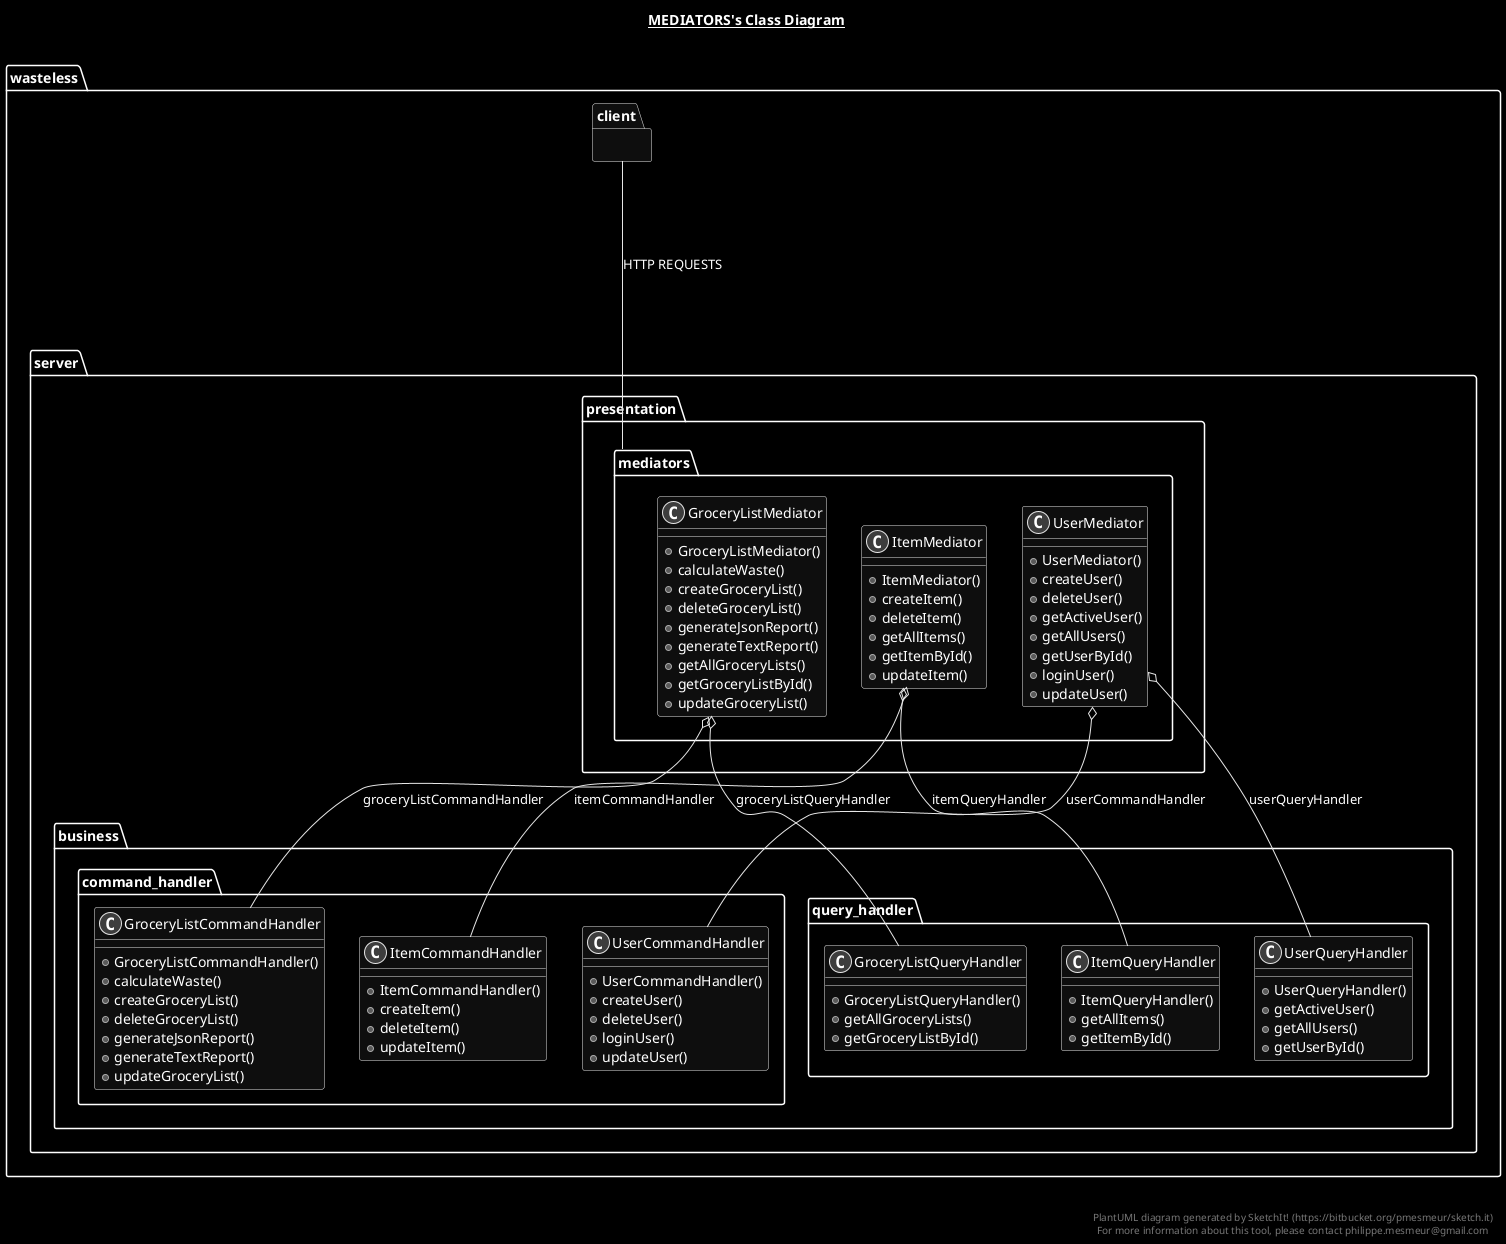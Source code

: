 @startuml

skinparam monochrome reverse


title __MEDIATORS's Class Diagram__\n


namespace wasteless.client {

}
  namespace wasteless.server {
    namespace presentation {
      namespace mediators {
        class wasteless.server.presentation.mediators.GroceryListMediator {
            + GroceryListMediator()
            + calculateWaste()
            + createGroceryList()
            + deleteGroceryList()
            + generateJsonReport()
            + generateTextReport()
            + getAllGroceryLists()
            + getGroceryListById()
            + updateGroceryList()
        }

        class wasteless.server.presentation.mediators.ItemMediator {
                    + ItemMediator()
                    + createItem()
                    + deleteItem()
                    + getAllItems()
                    + getItemById()
                    + updateItem()
        }
         class wasteless.server.presentation.mediators.UserMediator {
                     + UserMediator()
                     + createUser()
                     + deleteUser()
                     + getActiveUser()
                     + getAllUsers()
                     + getUserById()
                     + loginUser()
                     + updateUser()
         }
      }

    }
    namespace business{
      namespace command_handler {
              class wasteless.server.business.command_handler.GroceryListCommandHandler {
                  + GroceryListCommandHandler()
                  + calculateWaste()
                  + createGroceryList()
                  + deleteGroceryList()
                  + generateJsonReport()
                  + generateTextReport()
                  + updateGroceryList()
              }

              class wasteless.server.business.command_handler.ItemCommandHandler {
                          + ItemCommandHandler()
                          + createItem()
                          + deleteItem()
                          + updateItem()
                      }

               class wasteless.server.business.command_handler.UserCommandHandler {
                          + UserCommandHandler()
                          + createUser()
                          + deleteUser()
                          + loginUser()
                          + updateUser()
                      }
      }

      namespace query_handler {
              class wasteless.server.business.query_handler.GroceryListQueryHandler {
                  + GroceryListQueryHandler()
                  + getAllGroceryLists()
                  + getGroceryListById()
              }

              class wasteless.server.business.query_handler.ItemQueryHandler {
                          + ItemQueryHandler()
                          + getAllItems()
                          + getItemById()
              }

              class wasteless.server.business.query_handler.UserQueryHandler {
                          + UserQueryHandler()
                          + getActiveUser()
                          + getAllUsers()
                          + getUserById()
              }
            }
    }
  }


  

   wasteless.client ---- wasteless.server.presentation.mediators:HTTP REQUESTS
  wasteless.server.presentation.mediators.GroceryListMediator o-- wasteless.server.business.command_handler.GroceryListCommandHandler : groceryListCommandHandler
  wasteless.server.presentation.mediators.GroceryListMediator o-- wasteless.server.business.query_handler.GroceryListQueryHandler : groceryListQueryHandler
  wasteless.server.presentation.mediators.ItemMediator o-- wasteless.server.business.command_handler.ItemCommandHandler : itemCommandHandler
  wasteless.server.presentation.mediators.ItemMediator o-- wasteless.server.business.query_handler.ItemQueryHandler : itemQueryHandler
  wasteless.server.presentation.mediators.UserMediator o-- wasteless.server.business.command_handler.UserCommandHandler : userCommandHandler
  wasteless.server.presentation.mediators.UserMediator o-- wasteless.server.business.query_handler.UserQueryHandler : userQueryHandler





right footer


PlantUML diagram generated by SketchIt! (https://bitbucket.org/pmesmeur/sketch.it)
For more information about this tool, please contact philippe.mesmeur@gmail.com
endfooter

@enduml
